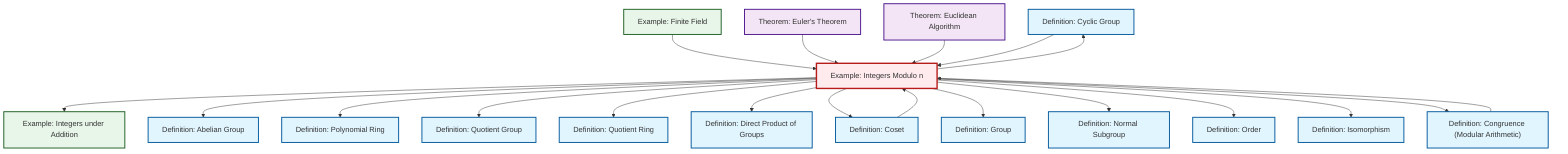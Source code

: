 graph TD
    classDef definition fill:#e1f5fe,stroke:#01579b,stroke-width:2px
    classDef theorem fill:#f3e5f5,stroke:#4a148c,stroke-width:2px
    classDef axiom fill:#fff3e0,stroke:#e65100,stroke-width:2px
    classDef example fill:#e8f5e9,stroke:#1b5e20,stroke-width:2px
    classDef current fill:#ffebee,stroke:#b71c1c,stroke-width:3px
    def-quotient-group["Definition: Quotient Group"]:::definition
    def-group["Definition: Group"]:::definition
    def-cyclic-group["Definition: Cyclic Group"]:::definition
    def-order["Definition: Order"]:::definition
    def-congruence["Definition: Congruence (Modular Arithmetic)"]:::definition
    def-abelian-group["Definition: Abelian Group"]:::definition
    def-direct-product["Definition: Direct Product of Groups"]:::definition
    def-normal-subgroup["Definition: Normal Subgroup"]:::definition
    ex-quotient-integers-mod-n["Example: Integers Modulo n"]:::example
    ex-finite-field["Example: Finite Field"]:::example
    def-quotient-ring["Definition: Quotient Ring"]:::definition
    thm-euclidean-algorithm["Theorem: Euclidean Algorithm"]:::theorem
    thm-euler["Theorem: Euler's Theorem"]:::theorem
    def-coset["Definition: Coset"]:::definition
    ex-integers-addition["Example: Integers under Addition"]:::example
    def-isomorphism["Definition: Isomorphism"]:::definition
    def-polynomial-ring["Definition: Polynomial Ring"]:::definition
    def-coset --> ex-quotient-integers-mod-n
    ex-quotient-integers-mod-n --> ex-integers-addition
    ex-quotient-integers-mod-n --> def-cyclic-group
    ex-quotient-integers-mod-n --> def-abelian-group
    ex-quotient-integers-mod-n --> def-polynomial-ring
    ex-quotient-integers-mod-n --> def-quotient-group
    ex-quotient-integers-mod-n --> def-quotient-ring
    ex-quotient-integers-mod-n --> def-direct-product
    ex-finite-field --> ex-quotient-integers-mod-n
    ex-quotient-integers-mod-n --> def-coset
    ex-quotient-integers-mod-n --> def-group
    thm-euler --> ex-quotient-integers-mod-n
    ex-quotient-integers-mod-n --> def-normal-subgroup
    thm-euclidean-algorithm --> ex-quotient-integers-mod-n
    ex-quotient-integers-mod-n --> def-order
    def-congruence --> ex-quotient-integers-mod-n
    def-cyclic-group --> ex-quotient-integers-mod-n
    ex-quotient-integers-mod-n --> def-isomorphism
    ex-quotient-integers-mod-n --> def-congruence
    class ex-quotient-integers-mod-n current
